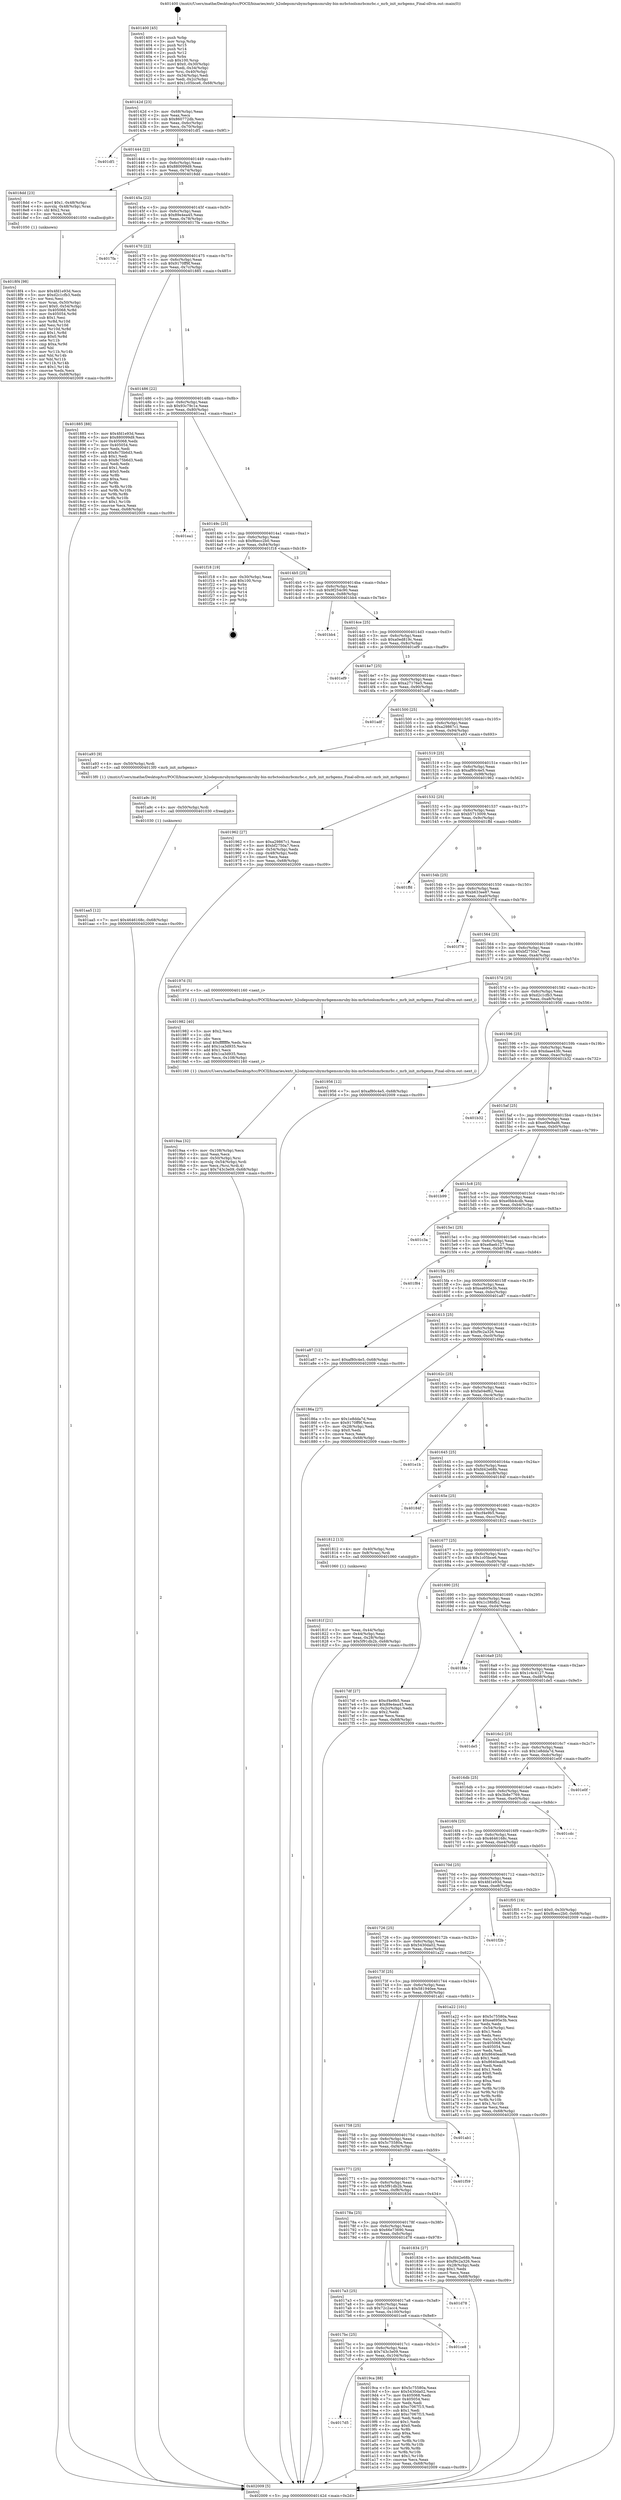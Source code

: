 digraph "0x401400" {
  label = "0x401400 (/mnt/c/Users/mathe/Desktop/tcc/POCII/binaries/extr_h2odepsmrubymrbgemsmruby-bin-mrbctoolsmrbcmrbc.c_mrb_init_mrbgems_Final-ollvm.out::main(0))"
  labelloc = "t"
  node[shape=record]

  Entry [label="",width=0.3,height=0.3,shape=circle,fillcolor=black,style=filled]
  "0x40142d" [label="{
     0x40142d [23]\l
     | [instrs]\l
     &nbsp;&nbsp;0x40142d \<+3\>: mov -0x68(%rbp),%eax\l
     &nbsp;&nbsp;0x401430 \<+2\>: mov %eax,%ecx\l
     &nbsp;&nbsp;0x401432 \<+6\>: sub $0x860772db,%ecx\l
     &nbsp;&nbsp;0x401438 \<+3\>: mov %eax,-0x6c(%rbp)\l
     &nbsp;&nbsp;0x40143b \<+3\>: mov %ecx,-0x70(%rbp)\l
     &nbsp;&nbsp;0x40143e \<+6\>: je 0000000000401df1 \<main+0x9f1\>\l
  }"]
  "0x401df1" [label="{
     0x401df1\l
  }", style=dashed]
  "0x401444" [label="{
     0x401444 [22]\l
     | [instrs]\l
     &nbsp;&nbsp;0x401444 \<+5\>: jmp 0000000000401449 \<main+0x49\>\l
     &nbsp;&nbsp;0x401449 \<+3\>: mov -0x6c(%rbp),%eax\l
     &nbsp;&nbsp;0x40144c \<+5\>: sub $0x880099d9,%eax\l
     &nbsp;&nbsp;0x401451 \<+3\>: mov %eax,-0x74(%rbp)\l
     &nbsp;&nbsp;0x401454 \<+6\>: je 00000000004018dd \<main+0x4dd\>\l
  }"]
  Exit [label="",width=0.3,height=0.3,shape=circle,fillcolor=black,style=filled,peripheries=2]
  "0x4018dd" [label="{
     0x4018dd [23]\l
     | [instrs]\l
     &nbsp;&nbsp;0x4018dd \<+7\>: movl $0x1,-0x48(%rbp)\l
     &nbsp;&nbsp;0x4018e4 \<+4\>: movslq -0x48(%rbp),%rax\l
     &nbsp;&nbsp;0x4018e8 \<+4\>: shl $0x2,%rax\l
     &nbsp;&nbsp;0x4018ec \<+3\>: mov %rax,%rdi\l
     &nbsp;&nbsp;0x4018ef \<+5\>: call 0000000000401050 \<malloc@plt\>\l
     | [calls]\l
     &nbsp;&nbsp;0x401050 \{1\} (unknown)\l
  }"]
  "0x40145a" [label="{
     0x40145a [22]\l
     | [instrs]\l
     &nbsp;&nbsp;0x40145a \<+5\>: jmp 000000000040145f \<main+0x5f\>\l
     &nbsp;&nbsp;0x40145f \<+3\>: mov -0x6c(%rbp),%eax\l
     &nbsp;&nbsp;0x401462 \<+5\>: sub $0x89e4ea45,%eax\l
     &nbsp;&nbsp;0x401467 \<+3\>: mov %eax,-0x78(%rbp)\l
     &nbsp;&nbsp;0x40146a \<+6\>: je 00000000004017fa \<main+0x3fa\>\l
  }"]
  "0x401aa5" [label="{
     0x401aa5 [12]\l
     | [instrs]\l
     &nbsp;&nbsp;0x401aa5 \<+7\>: movl $0x4646168c,-0x68(%rbp)\l
     &nbsp;&nbsp;0x401aac \<+5\>: jmp 0000000000402009 \<main+0xc09\>\l
  }"]
  "0x4017fa" [label="{
     0x4017fa\l
  }", style=dashed]
  "0x401470" [label="{
     0x401470 [22]\l
     | [instrs]\l
     &nbsp;&nbsp;0x401470 \<+5\>: jmp 0000000000401475 \<main+0x75\>\l
     &nbsp;&nbsp;0x401475 \<+3\>: mov -0x6c(%rbp),%eax\l
     &nbsp;&nbsp;0x401478 \<+5\>: sub $0x9170ff9f,%eax\l
     &nbsp;&nbsp;0x40147d \<+3\>: mov %eax,-0x7c(%rbp)\l
     &nbsp;&nbsp;0x401480 \<+6\>: je 0000000000401885 \<main+0x485\>\l
  }"]
  "0x401a9c" [label="{
     0x401a9c [9]\l
     | [instrs]\l
     &nbsp;&nbsp;0x401a9c \<+4\>: mov -0x50(%rbp),%rdi\l
     &nbsp;&nbsp;0x401aa0 \<+5\>: call 0000000000401030 \<free@plt\>\l
     | [calls]\l
     &nbsp;&nbsp;0x401030 \{1\} (unknown)\l
  }"]
  "0x401885" [label="{
     0x401885 [88]\l
     | [instrs]\l
     &nbsp;&nbsp;0x401885 \<+5\>: mov $0x4fd1e93d,%eax\l
     &nbsp;&nbsp;0x40188a \<+5\>: mov $0x880099d9,%ecx\l
     &nbsp;&nbsp;0x40188f \<+7\>: mov 0x405068,%edx\l
     &nbsp;&nbsp;0x401896 \<+7\>: mov 0x405054,%esi\l
     &nbsp;&nbsp;0x40189d \<+2\>: mov %edx,%edi\l
     &nbsp;&nbsp;0x40189f \<+6\>: add $0x8c75b6d3,%edi\l
     &nbsp;&nbsp;0x4018a5 \<+3\>: sub $0x1,%edi\l
     &nbsp;&nbsp;0x4018a8 \<+6\>: sub $0x8c75b6d3,%edi\l
     &nbsp;&nbsp;0x4018ae \<+3\>: imul %edi,%edx\l
     &nbsp;&nbsp;0x4018b1 \<+3\>: and $0x1,%edx\l
     &nbsp;&nbsp;0x4018b4 \<+3\>: cmp $0x0,%edx\l
     &nbsp;&nbsp;0x4018b7 \<+4\>: sete %r8b\l
     &nbsp;&nbsp;0x4018bb \<+3\>: cmp $0xa,%esi\l
     &nbsp;&nbsp;0x4018be \<+4\>: setl %r9b\l
     &nbsp;&nbsp;0x4018c2 \<+3\>: mov %r8b,%r10b\l
     &nbsp;&nbsp;0x4018c5 \<+3\>: and %r9b,%r10b\l
     &nbsp;&nbsp;0x4018c8 \<+3\>: xor %r9b,%r8b\l
     &nbsp;&nbsp;0x4018cb \<+3\>: or %r8b,%r10b\l
     &nbsp;&nbsp;0x4018ce \<+4\>: test $0x1,%r10b\l
     &nbsp;&nbsp;0x4018d2 \<+3\>: cmovne %ecx,%eax\l
     &nbsp;&nbsp;0x4018d5 \<+3\>: mov %eax,-0x68(%rbp)\l
     &nbsp;&nbsp;0x4018d8 \<+5\>: jmp 0000000000402009 \<main+0xc09\>\l
  }"]
  "0x401486" [label="{
     0x401486 [22]\l
     | [instrs]\l
     &nbsp;&nbsp;0x401486 \<+5\>: jmp 000000000040148b \<main+0x8b\>\l
     &nbsp;&nbsp;0x40148b \<+3\>: mov -0x6c(%rbp),%eax\l
     &nbsp;&nbsp;0x40148e \<+5\>: sub $0x93c79c1e,%eax\l
     &nbsp;&nbsp;0x401493 \<+3\>: mov %eax,-0x80(%rbp)\l
     &nbsp;&nbsp;0x401496 \<+6\>: je 0000000000401ea1 \<main+0xaa1\>\l
  }"]
  "0x4017d5" [label="{
     0x4017d5\l
  }", style=dashed]
  "0x401ea1" [label="{
     0x401ea1\l
  }", style=dashed]
  "0x40149c" [label="{
     0x40149c [25]\l
     | [instrs]\l
     &nbsp;&nbsp;0x40149c \<+5\>: jmp 00000000004014a1 \<main+0xa1\>\l
     &nbsp;&nbsp;0x4014a1 \<+3\>: mov -0x6c(%rbp),%eax\l
     &nbsp;&nbsp;0x4014a4 \<+5\>: sub $0x9becc2b0,%eax\l
     &nbsp;&nbsp;0x4014a9 \<+6\>: mov %eax,-0x84(%rbp)\l
     &nbsp;&nbsp;0x4014af \<+6\>: je 0000000000401f18 \<main+0xb18\>\l
  }"]
  "0x4019ca" [label="{
     0x4019ca [88]\l
     | [instrs]\l
     &nbsp;&nbsp;0x4019ca \<+5\>: mov $0x5c75580a,%eax\l
     &nbsp;&nbsp;0x4019cf \<+5\>: mov $0x5430da02,%ecx\l
     &nbsp;&nbsp;0x4019d4 \<+7\>: mov 0x405068,%edx\l
     &nbsp;&nbsp;0x4019db \<+7\>: mov 0x405054,%esi\l
     &nbsp;&nbsp;0x4019e2 \<+2\>: mov %edx,%edi\l
     &nbsp;&nbsp;0x4019e4 \<+6\>: sub $0xc7067f15,%edi\l
     &nbsp;&nbsp;0x4019ea \<+3\>: sub $0x1,%edi\l
     &nbsp;&nbsp;0x4019ed \<+6\>: add $0xc7067f15,%edi\l
     &nbsp;&nbsp;0x4019f3 \<+3\>: imul %edi,%edx\l
     &nbsp;&nbsp;0x4019f6 \<+3\>: and $0x1,%edx\l
     &nbsp;&nbsp;0x4019f9 \<+3\>: cmp $0x0,%edx\l
     &nbsp;&nbsp;0x4019fc \<+4\>: sete %r8b\l
     &nbsp;&nbsp;0x401a00 \<+3\>: cmp $0xa,%esi\l
     &nbsp;&nbsp;0x401a03 \<+4\>: setl %r9b\l
     &nbsp;&nbsp;0x401a07 \<+3\>: mov %r8b,%r10b\l
     &nbsp;&nbsp;0x401a0a \<+3\>: and %r9b,%r10b\l
     &nbsp;&nbsp;0x401a0d \<+3\>: xor %r9b,%r8b\l
     &nbsp;&nbsp;0x401a10 \<+3\>: or %r8b,%r10b\l
     &nbsp;&nbsp;0x401a13 \<+4\>: test $0x1,%r10b\l
     &nbsp;&nbsp;0x401a17 \<+3\>: cmovne %ecx,%eax\l
     &nbsp;&nbsp;0x401a1a \<+3\>: mov %eax,-0x68(%rbp)\l
     &nbsp;&nbsp;0x401a1d \<+5\>: jmp 0000000000402009 \<main+0xc09\>\l
  }"]
  "0x401f18" [label="{
     0x401f18 [19]\l
     | [instrs]\l
     &nbsp;&nbsp;0x401f18 \<+3\>: mov -0x30(%rbp),%eax\l
     &nbsp;&nbsp;0x401f1b \<+7\>: add $0x100,%rsp\l
     &nbsp;&nbsp;0x401f22 \<+1\>: pop %rbx\l
     &nbsp;&nbsp;0x401f23 \<+2\>: pop %r12\l
     &nbsp;&nbsp;0x401f25 \<+2\>: pop %r14\l
     &nbsp;&nbsp;0x401f27 \<+2\>: pop %r15\l
     &nbsp;&nbsp;0x401f29 \<+1\>: pop %rbp\l
     &nbsp;&nbsp;0x401f2a \<+1\>: ret\l
  }"]
  "0x4014b5" [label="{
     0x4014b5 [25]\l
     | [instrs]\l
     &nbsp;&nbsp;0x4014b5 \<+5\>: jmp 00000000004014ba \<main+0xba\>\l
     &nbsp;&nbsp;0x4014ba \<+3\>: mov -0x6c(%rbp),%eax\l
     &nbsp;&nbsp;0x4014bd \<+5\>: sub $0x9f254c90,%eax\l
     &nbsp;&nbsp;0x4014c2 \<+6\>: mov %eax,-0x88(%rbp)\l
     &nbsp;&nbsp;0x4014c8 \<+6\>: je 0000000000401bb4 \<main+0x7b4\>\l
  }"]
  "0x4017bc" [label="{
     0x4017bc [25]\l
     | [instrs]\l
     &nbsp;&nbsp;0x4017bc \<+5\>: jmp 00000000004017c1 \<main+0x3c1\>\l
     &nbsp;&nbsp;0x4017c1 \<+3\>: mov -0x6c(%rbp),%eax\l
     &nbsp;&nbsp;0x4017c4 \<+5\>: sub $0x743c3e09,%eax\l
     &nbsp;&nbsp;0x4017c9 \<+6\>: mov %eax,-0x104(%rbp)\l
     &nbsp;&nbsp;0x4017cf \<+6\>: je 00000000004019ca \<main+0x5ca\>\l
  }"]
  "0x401bb4" [label="{
     0x401bb4\l
  }", style=dashed]
  "0x4014ce" [label="{
     0x4014ce [25]\l
     | [instrs]\l
     &nbsp;&nbsp;0x4014ce \<+5\>: jmp 00000000004014d3 \<main+0xd3\>\l
     &nbsp;&nbsp;0x4014d3 \<+3\>: mov -0x6c(%rbp),%eax\l
     &nbsp;&nbsp;0x4014d6 \<+5\>: sub $0xa0ed819c,%eax\l
     &nbsp;&nbsp;0x4014db \<+6\>: mov %eax,-0x8c(%rbp)\l
     &nbsp;&nbsp;0x4014e1 \<+6\>: je 0000000000401ef9 \<main+0xaf9\>\l
  }"]
  "0x401ce8" [label="{
     0x401ce8\l
  }", style=dashed]
  "0x401ef9" [label="{
     0x401ef9\l
  }", style=dashed]
  "0x4014e7" [label="{
     0x4014e7 [25]\l
     | [instrs]\l
     &nbsp;&nbsp;0x4014e7 \<+5\>: jmp 00000000004014ec \<main+0xec\>\l
     &nbsp;&nbsp;0x4014ec \<+3\>: mov -0x6c(%rbp),%eax\l
     &nbsp;&nbsp;0x4014ef \<+5\>: sub $0xa27176e5,%eax\l
     &nbsp;&nbsp;0x4014f4 \<+6\>: mov %eax,-0x90(%rbp)\l
     &nbsp;&nbsp;0x4014fa \<+6\>: je 0000000000401adf \<main+0x6df\>\l
  }"]
  "0x4017a3" [label="{
     0x4017a3 [25]\l
     | [instrs]\l
     &nbsp;&nbsp;0x4017a3 \<+5\>: jmp 00000000004017a8 \<main+0x3a8\>\l
     &nbsp;&nbsp;0x4017a8 \<+3\>: mov -0x6c(%rbp),%eax\l
     &nbsp;&nbsp;0x4017ab \<+5\>: sub $0x72c2acc4,%eax\l
     &nbsp;&nbsp;0x4017b0 \<+6\>: mov %eax,-0x100(%rbp)\l
     &nbsp;&nbsp;0x4017b6 \<+6\>: je 0000000000401ce8 \<main+0x8e8\>\l
  }"]
  "0x401adf" [label="{
     0x401adf\l
  }", style=dashed]
  "0x401500" [label="{
     0x401500 [25]\l
     | [instrs]\l
     &nbsp;&nbsp;0x401500 \<+5\>: jmp 0000000000401505 \<main+0x105\>\l
     &nbsp;&nbsp;0x401505 \<+3\>: mov -0x6c(%rbp),%eax\l
     &nbsp;&nbsp;0x401508 \<+5\>: sub $0xa29867c1,%eax\l
     &nbsp;&nbsp;0x40150d \<+6\>: mov %eax,-0x94(%rbp)\l
     &nbsp;&nbsp;0x401513 \<+6\>: je 0000000000401a93 \<main+0x693\>\l
  }"]
  "0x401d78" [label="{
     0x401d78\l
  }", style=dashed]
  "0x401a93" [label="{
     0x401a93 [9]\l
     | [instrs]\l
     &nbsp;&nbsp;0x401a93 \<+4\>: mov -0x50(%rbp),%rdi\l
     &nbsp;&nbsp;0x401a97 \<+5\>: call 00000000004013f0 \<mrb_init_mrbgems\>\l
     | [calls]\l
     &nbsp;&nbsp;0x4013f0 \{1\} (/mnt/c/Users/mathe/Desktop/tcc/POCII/binaries/extr_h2odepsmrubymrbgemsmruby-bin-mrbctoolsmrbcmrbc.c_mrb_init_mrbgems_Final-ollvm.out::mrb_init_mrbgems)\l
  }"]
  "0x401519" [label="{
     0x401519 [25]\l
     | [instrs]\l
     &nbsp;&nbsp;0x401519 \<+5\>: jmp 000000000040151e \<main+0x11e\>\l
     &nbsp;&nbsp;0x40151e \<+3\>: mov -0x6c(%rbp),%eax\l
     &nbsp;&nbsp;0x401521 \<+5\>: sub $0xaf80c4e5,%eax\l
     &nbsp;&nbsp;0x401526 \<+6\>: mov %eax,-0x98(%rbp)\l
     &nbsp;&nbsp;0x40152c \<+6\>: je 0000000000401962 \<main+0x562\>\l
  }"]
  "0x4019aa" [label="{
     0x4019aa [32]\l
     | [instrs]\l
     &nbsp;&nbsp;0x4019aa \<+6\>: mov -0x108(%rbp),%ecx\l
     &nbsp;&nbsp;0x4019b0 \<+3\>: imul %eax,%ecx\l
     &nbsp;&nbsp;0x4019b3 \<+4\>: mov -0x50(%rbp),%rsi\l
     &nbsp;&nbsp;0x4019b7 \<+4\>: movslq -0x54(%rbp),%rdi\l
     &nbsp;&nbsp;0x4019bb \<+3\>: mov %ecx,(%rsi,%rdi,4)\l
     &nbsp;&nbsp;0x4019be \<+7\>: movl $0x743c3e09,-0x68(%rbp)\l
     &nbsp;&nbsp;0x4019c5 \<+5\>: jmp 0000000000402009 \<main+0xc09\>\l
  }"]
  "0x401962" [label="{
     0x401962 [27]\l
     | [instrs]\l
     &nbsp;&nbsp;0x401962 \<+5\>: mov $0xa29867c1,%eax\l
     &nbsp;&nbsp;0x401967 \<+5\>: mov $0xbf2750a7,%ecx\l
     &nbsp;&nbsp;0x40196c \<+3\>: mov -0x54(%rbp),%edx\l
     &nbsp;&nbsp;0x40196f \<+3\>: cmp -0x48(%rbp),%edx\l
     &nbsp;&nbsp;0x401972 \<+3\>: cmovl %ecx,%eax\l
     &nbsp;&nbsp;0x401975 \<+3\>: mov %eax,-0x68(%rbp)\l
     &nbsp;&nbsp;0x401978 \<+5\>: jmp 0000000000402009 \<main+0xc09\>\l
  }"]
  "0x401532" [label="{
     0x401532 [25]\l
     | [instrs]\l
     &nbsp;&nbsp;0x401532 \<+5\>: jmp 0000000000401537 \<main+0x137\>\l
     &nbsp;&nbsp;0x401537 \<+3\>: mov -0x6c(%rbp),%eax\l
     &nbsp;&nbsp;0x40153a \<+5\>: sub $0xb5713009,%eax\l
     &nbsp;&nbsp;0x40153f \<+6\>: mov %eax,-0x9c(%rbp)\l
     &nbsp;&nbsp;0x401545 \<+6\>: je 0000000000401ffd \<main+0xbfd\>\l
  }"]
  "0x401982" [label="{
     0x401982 [40]\l
     | [instrs]\l
     &nbsp;&nbsp;0x401982 \<+5\>: mov $0x2,%ecx\l
     &nbsp;&nbsp;0x401987 \<+1\>: cltd\l
     &nbsp;&nbsp;0x401988 \<+2\>: idiv %ecx\l
     &nbsp;&nbsp;0x40198a \<+6\>: imul $0xfffffffe,%edx,%ecx\l
     &nbsp;&nbsp;0x401990 \<+6\>: add $0x1ca3d935,%ecx\l
     &nbsp;&nbsp;0x401996 \<+3\>: add $0x1,%ecx\l
     &nbsp;&nbsp;0x401999 \<+6\>: sub $0x1ca3d935,%ecx\l
     &nbsp;&nbsp;0x40199f \<+6\>: mov %ecx,-0x108(%rbp)\l
     &nbsp;&nbsp;0x4019a5 \<+5\>: call 0000000000401160 \<next_i\>\l
     | [calls]\l
     &nbsp;&nbsp;0x401160 \{1\} (/mnt/c/Users/mathe/Desktop/tcc/POCII/binaries/extr_h2odepsmrubymrbgemsmruby-bin-mrbctoolsmrbcmrbc.c_mrb_init_mrbgems_Final-ollvm.out::next_i)\l
  }"]
  "0x401ffd" [label="{
     0x401ffd\l
  }", style=dashed]
  "0x40154b" [label="{
     0x40154b [25]\l
     | [instrs]\l
     &nbsp;&nbsp;0x40154b \<+5\>: jmp 0000000000401550 \<main+0x150\>\l
     &nbsp;&nbsp;0x401550 \<+3\>: mov -0x6c(%rbp),%eax\l
     &nbsp;&nbsp;0x401553 \<+5\>: sub $0xb633ee87,%eax\l
     &nbsp;&nbsp;0x401558 \<+6\>: mov %eax,-0xa0(%rbp)\l
     &nbsp;&nbsp;0x40155e \<+6\>: je 0000000000401f78 \<main+0xb78\>\l
  }"]
  "0x4018f4" [label="{
     0x4018f4 [98]\l
     | [instrs]\l
     &nbsp;&nbsp;0x4018f4 \<+5\>: mov $0x4fd1e93d,%ecx\l
     &nbsp;&nbsp;0x4018f9 \<+5\>: mov $0xd2c1cfb3,%edx\l
     &nbsp;&nbsp;0x4018fe \<+2\>: xor %esi,%esi\l
     &nbsp;&nbsp;0x401900 \<+4\>: mov %rax,-0x50(%rbp)\l
     &nbsp;&nbsp;0x401904 \<+7\>: movl $0x0,-0x54(%rbp)\l
     &nbsp;&nbsp;0x40190b \<+8\>: mov 0x405068,%r8d\l
     &nbsp;&nbsp;0x401913 \<+8\>: mov 0x405054,%r9d\l
     &nbsp;&nbsp;0x40191b \<+3\>: sub $0x1,%esi\l
     &nbsp;&nbsp;0x40191e \<+3\>: mov %r8d,%r10d\l
     &nbsp;&nbsp;0x401921 \<+3\>: add %esi,%r10d\l
     &nbsp;&nbsp;0x401924 \<+4\>: imul %r10d,%r8d\l
     &nbsp;&nbsp;0x401928 \<+4\>: and $0x1,%r8d\l
     &nbsp;&nbsp;0x40192c \<+4\>: cmp $0x0,%r8d\l
     &nbsp;&nbsp;0x401930 \<+4\>: sete %r11b\l
     &nbsp;&nbsp;0x401934 \<+4\>: cmp $0xa,%r9d\l
     &nbsp;&nbsp;0x401938 \<+3\>: setl %bl\l
     &nbsp;&nbsp;0x40193b \<+3\>: mov %r11b,%r14b\l
     &nbsp;&nbsp;0x40193e \<+3\>: and %bl,%r14b\l
     &nbsp;&nbsp;0x401941 \<+3\>: xor %bl,%r11b\l
     &nbsp;&nbsp;0x401944 \<+3\>: or %r11b,%r14b\l
     &nbsp;&nbsp;0x401947 \<+4\>: test $0x1,%r14b\l
     &nbsp;&nbsp;0x40194b \<+3\>: cmovne %edx,%ecx\l
     &nbsp;&nbsp;0x40194e \<+3\>: mov %ecx,-0x68(%rbp)\l
     &nbsp;&nbsp;0x401951 \<+5\>: jmp 0000000000402009 \<main+0xc09\>\l
  }"]
  "0x401f78" [label="{
     0x401f78\l
  }", style=dashed]
  "0x401564" [label="{
     0x401564 [25]\l
     | [instrs]\l
     &nbsp;&nbsp;0x401564 \<+5\>: jmp 0000000000401569 \<main+0x169\>\l
     &nbsp;&nbsp;0x401569 \<+3\>: mov -0x6c(%rbp),%eax\l
     &nbsp;&nbsp;0x40156c \<+5\>: sub $0xbf2750a7,%eax\l
     &nbsp;&nbsp;0x401571 \<+6\>: mov %eax,-0xa4(%rbp)\l
     &nbsp;&nbsp;0x401577 \<+6\>: je 000000000040197d \<main+0x57d\>\l
  }"]
  "0x40178a" [label="{
     0x40178a [25]\l
     | [instrs]\l
     &nbsp;&nbsp;0x40178a \<+5\>: jmp 000000000040178f \<main+0x38f\>\l
     &nbsp;&nbsp;0x40178f \<+3\>: mov -0x6c(%rbp),%eax\l
     &nbsp;&nbsp;0x401792 \<+5\>: sub $0x66e73690,%eax\l
     &nbsp;&nbsp;0x401797 \<+6\>: mov %eax,-0xfc(%rbp)\l
     &nbsp;&nbsp;0x40179d \<+6\>: je 0000000000401d78 \<main+0x978\>\l
  }"]
  "0x40197d" [label="{
     0x40197d [5]\l
     | [instrs]\l
     &nbsp;&nbsp;0x40197d \<+5\>: call 0000000000401160 \<next_i\>\l
     | [calls]\l
     &nbsp;&nbsp;0x401160 \{1\} (/mnt/c/Users/mathe/Desktop/tcc/POCII/binaries/extr_h2odepsmrubymrbgemsmruby-bin-mrbctoolsmrbcmrbc.c_mrb_init_mrbgems_Final-ollvm.out::next_i)\l
  }"]
  "0x40157d" [label="{
     0x40157d [25]\l
     | [instrs]\l
     &nbsp;&nbsp;0x40157d \<+5\>: jmp 0000000000401582 \<main+0x182\>\l
     &nbsp;&nbsp;0x401582 \<+3\>: mov -0x6c(%rbp),%eax\l
     &nbsp;&nbsp;0x401585 \<+5\>: sub $0xd2c1cfb3,%eax\l
     &nbsp;&nbsp;0x40158a \<+6\>: mov %eax,-0xa8(%rbp)\l
     &nbsp;&nbsp;0x401590 \<+6\>: je 0000000000401956 \<main+0x556\>\l
  }"]
  "0x401834" [label="{
     0x401834 [27]\l
     | [instrs]\l
     &nbsp;&nbsp;0x401834 \<+5\>: mov $0xfd42e68b,%eax\l
     &nbsp;&nbsp;0x401839 \<+5\>: mov $0xf9c2a326,%ecx\l
     &nbsp;&nbsp;0x40183e \<+3\>: mov -0x28(%rbp),%edx\l
     &nbsp;&nbsp;0x401841 \<+3\>: cmp $0x1,%edx\l
     &nbsp;&nbsp;0x401844 \<+3\>: cmovl %ecx,%eax\l
     &nbsp;&nbsp;0x401847 \<+3\>: mov %eax,-0x68(%rbp)\l
     &nbsp;&nbsp;0x40184a \<+5\>: jmp 0000000000402009 \<main+0xc09\>\l
  }"]
  "0x401956" [label="{
     0x401956 [12]\l
     | [instrs]\l
     &nbsp;&nbsp;0x401956 \<+7\>: movl $0xaf80c4e5,-0x68(%rbp)\l
     &nbsp;&nbsp;0x40195d \<+5\>: jmp 0000000000402009 \<main+0xc09\>\l
  }"]
  "0x401596" [label="{
     0x401596 [25]\l
     | [instrs]\l
     &nbsp;&nbsp;0x401596 \<+5\>: jmp 000000000040159b \<main+0x19b\>\l
     &nbsp;&nbsp;0x40159b \<+3\>: mov -0x6c(%rbp),%eax\l
     &nbsp;&nbsp;0x40159e \<+5\>: sub $0xdaae43fc,%eax\l
     &nbsp;&nbsp;0x4015a3 \<+6\>: mov %eax,-0xac(%rbp)\l
     &nbsp;&nbsp;0x4015a9 \<+6\>: je 0000000000401b32 \<main+0x732\>\l
  }"]
  "0x401771" [label="{
     0x401771 [25]\l
     | [instrs]\l
     &nbsp;&nbsp;0x401771 \<+5\>: jmp 0000000000401776 \<main+0x376\>\l
     &nbsp;&nbsp;0x401776 \<+3\>: mov -0x6c(%rbp),%eax\l
     &nbsp;&nbsp;0x401779 \<+5\>: sub $0x5f91db2b,%eax\l
     &nbsp;&nbsp;0x40177e \<+6\>: mov %eax,-0xf8(%rbp)\l
     &nbsp;&nbsp;0x401784 \<+6\>: je 0000000000401834 \<main+0x434\>\l
  }"]
  "0x401b32" [label="{
     0x401b32\l
  }", style=dashed]
  "0x4015af" [label="{
     0x4015af [25]\l
     | [instrs]\l
     &nbsp;&nbsp;0x4015af \<+5\>: jmp 00000000004015b4 \<main+0x1b4\>\l
     &nbsp;&nbsp;0x4015b4 \<+3\>: mov -0x6c(%rbp),%eax\l
     &nbsp;&nbsp;0x4015b7 \<+5\>: sub $0xe09e9ad6,%eax\l
     &nbsp;&nbsp;0x4015bc \<+6\>: mov %eax,-0xb0(%rbp)\l
     &nbsp;&nbsp;0x4015c2 \<+6\>: je 0000000000401b99 \<main+0x799\>\l
  }"]
  "0x401f59" [label="{
     0x401f59\l
  }", style=dashed]
  "0x401b99" [label="{
     0x401b99\l
  }", style=dashed]
  "0x4015c8" [label="{
     0x4015c8 [25]\l
     | [instrs]\l
     &nbsp;&nbsp;0x4015c8 \<+5\>: jmp 00000000004015cd \<main+0x1cd\>\l
     &nbsp;&nbsp;0x4015cd \<+3\>: mov -0x6c(%rbp),%eax\l
     &nbsp;&nbsp;0x4015d0 \<+5\>: sub $0xe0bb4cdb,%eax\l
     &nbsp;&nbsp;0x4015d5 \<+6\>: mov %eax,-0xb4(%rbp)\l
     &nbsp;&nbsp;0x4015db \<+6\>: je 0000000000401c3a \<main+0x83a\>\l
  }"]
  "0x401758" [label="{
     0x401758 [25]\l
     | [instrs]\l
     &nbsp;&nbsp;0x401758 \<+5\>: jmp 000000000040175d \<main+0x35d\>\l
     &nbsp;&nbsp;0x40175d \<+3\>: mov -0x6c(%rbp),%eax\l
     &nbsp;&nbsp;0x401760 \<+5\>: sub $0x5c75580a,%eax\l
     &nbsp;&nbsp;0x401765 \<+6\>: mov %eax,-0xf4(%rbp)\l
     &nbsp;&nbsp;0x40176b \<+6\>: je 0000000000401f59 \<main+0xb59\>\l
  }"]
  "0x401c3a" [label="{
     0x401c3a\l
  }", style=dashed]
  "0x4015e1" [label="{
     0x4015e1 [25]\l
     | [instrs]\l
     &nbsp;&nbsp;0x4015e1 \<+5\>: jmp 00000000004015e6 \<main+0x1e6\>\l
     &nbsp;&nbsp;0x4015e6 \<+3\>: mov -0x6c(%rbp),%eax\l
     &nbsp;&nbsp;0x4015e9 \<+5\>: sub $0xe8aeb127,%eax\l
     &nbsp;&nbsp;0x4015ee \<+6\>: mov %eax,-0xb8(%rbp)\l
     &nbsp;&nbsp;0x4015f4 \<+6\>: je 0000000000401f84 \<main+0xb84\>\l
  }"]
  "0x401ab1" [label="{
     0x401ab1\l
  }", style=dashed]
  "0x401f84" [label="{
     0x401f84\l
  }", style=dashed]
  "0x4015fa" [label="{
     0x4015fa [25]\l
     | [instrs]\l
     &nbsp;&nbsp;0x4015fa \<+5\>: jmp 00000000004015ff \<main+0x1ff\>\l
     &nbsp;&nbsp;0x4015ff \<+3\>: mov -0x6c(%rbp),%eax\l
     &nbsp;&nbsp;0x401602 \<+5\>: sub $0xea695e3b,%eax\l
     &nbsp;&nbsp;0x401607 \<+6\>: mov %eax,-0xbc(%rbp)\l
     &nbsp;&nbsp;0x40160d \<+6\>: je 0000000000401a87 \<main+0x687\>\l
  }"]
  "0x40173f" [label="{
     0x40173f [25]\l
     | [instrs]\l
     &nbsp;&nbsp;0x40173f \<+5\>: jmp 0000000000401744 \<main+0x344\>\l
     &nbsp;&nbsp;0x401744 \<+3\>: mov -0x6c(%rbp),%eax\l
     &nbsp;&nbsp;0x401747 \<+5\>: sub $0x581940ee,%eax\l
     &nbsp;&nbsp;0x40174c \<+6\>: mov %eax,-0xf0(%rbp)\l
     &nbsp;&nbsp;0x401752 \<+6\>: je 0000000000401ab1 \<main+0x6b1\>\l
  }"]
  "0x401a87" [label="{
     0x401a87 [12]\l
     | [instrs]\l
     &nbsp;&nbsp;0x401a87 \<+7\>: movl $0xaf80c4e5,-0x68(%rbp)\l
     &nbsp;&nbsp;0x401a8e \<+5\>: jmp 0000000000402009 \<main+0xc09\>\l
  }"]
  "0x401613" [label="{
     0x401613 [25]\l
     | [instrs]\l
     &nbsp;&nbsp;0x401613 \<+5\>: jmp 0000000000401618 \<main+0x218\>\l
     &nbsp;&nbsp;0x401618 \<+3\>: mov -0x6c(%rbp),%eax\l
     &nbsp;&nbsp;0x40161b \<+5\>: sub $0xf9c2a326,%eax\l
     &nbsp;&nbsp;0x401620 \<+6\>: mov %eax,-0xc0(%rbp)\l
     &nbsp;&nbsp;0x401626 \<+6\>: je 000000000040186a \<main+0x46a\>\l
  }"]
  "0x401a22" [label="{
     0x401a22 [101]\l
     | [instrs]\l
     &nbsp;&nbsp;0x401a22 \<+5\>: mov $0x5c75580a,%eax\l
     &nbsp;&nbsp;0x401a27 \<+5\>: mov $0xea695e3b,%ecx\l
     &nbsp;&nbsp;0x401a2c \<+2\>: xor %edx,%edx\l
     &nbsp;&nbsp;0x401a2e \<+3\>: mov -0x54(%rbp),%esi\l
     &nbsp;&nbsp;0x401a31 \<+3\>: sub $0x1,%edx\l
     &nbsp;&nbsp;0x401a34 \<+2\>: sub %edx,%esi\l
     &nbsp;&nbsp;0x401a36 \<+3\>: mov %esi,-0x54(%rbp)\l
     &nbsp;&nbsp;0x401a39 \<+7\>: mov 0x405068,%edx\l
     &nbsp;&nbsp;0x401a40 \<+7\>: mov 0x405054,%esi\l
     &nbsp;&nbsp;0x401a47 \<+2\>: mov %edx,%edi\l
     &nbsp;&nbsp;0x401a49 \<+6\>: add $0x8640ead8,%edi\l
     &nbsp;&nbsp;0x401a4f \<+3\>: sub $0x1,%edi\l
     &nbsp;&nbsp;0x401a52 \<+6\>: sub $0x8640ead8,%edi\l
     &nbsp;&nbsp;0x401a58 \<+3\>: imul %edi,%edx\l
     &nbsp;&nbsp;0x401a5b \<+3\>: and $0x1,%edx\l
     &nbsp;&nbsp;0x401a5e \<+3\>: cmp $0x0,%edx\l
     &nbsp;&nbsp;0x401a61 \<+4\>: sete %r8b\l
     &nbsp;&nbsp;0x401a65 \<+3\>: cmp $0xa,%esi\l
     &nbsp;&nbsp;0x401a68 \<+4\>: setl %r9b\l
     &nbsp;&nbsp;0x401a6c \<+3\>: mov %r8b,%r10b\l
     &nbsp;&nbsp;0x401a6f \<+3\>: and %r9b,%r10b\l
     &nbsp;&nbsp;0x401a72 \<+3\>: xor %r9b,%r8b\l
     &nbsp;&nbsp;0x401a75 \<+3\>: or %r8b,%r10b\l
     &nbsp;&nbsp;0x401a78 \<+4\>: test $0x1,%r10b\l
     &nbsp;&nbsp;0x401a7c \<+3\>: cmovne %ecx,%eax\l
     &nbsp;&nbsp;0x401a7f \<+3\>: mov %eax,-0x68(%rbp)\l
     &nbsp;&nbsp;0x401a82 \<+5\>: jmp 0000000000402009 \<main+0xc09\>\l
  }"]
  "0x40186a" [label="{
     0x40186a [27]\l
     | [instrs]\l
     &nbsp;&nbsp;0x40186a \<+5\>: mov $0x1e8dda7d,%eax\l
     &nbsp;&nbsp;0x40186f \<+5\>: mov $0x9170ff9f,%ecx\l
     &nbsp;&nbsp;0x401874 \<+3\>: mov -0x28(%rbp),%edx\l
     &nbsp;&nbsp;0x401877 \<+3\>: cmp $0x0,%edx\l
     &nbsp;&nbsp;0x40187a \<+3\>: cmove %ecx,%eax\l
     &nbsp;&nbsp;0x40187d \<+3\>: mov %eax,-0x68(%rbp)\l
     &nbsp;&nbsp;0x401880 \<+5\>: jmp 0000000000402009 \<main+0xc09\>\l
  }"]
  "0x40162c" [label="{
     0x40162c [25]\l
     | [instrs]\l
     &nbsp;&nbsp;0x40162c \<+5\>: jmp 0000000000401631 \<main+0x231\>\l
     &nbsp;&nbsp;0x401631 \<+3\>: mov -0x6c(%rbp),%eax\l
     &nbsp;&nbsp;0x401634 \<+5\>: sub $0xfa04ef62,%eax\l
     &nbsp;&nbsp;0x401639 \<+6\>: mov %eax,-0xc4(%rbp)\l
     &nbsp;&nbsp;0x40163f \<+6\>: je 0000000000401e1b \<main+0xa1b\>\l
  }"]
  "0x401726" [label="{
     0x401726 [25]\l
     | [instrs]\l
     &nbsp;&nbsp;0x401726 \<+5\>: jmp 000000000040172b \<main+0x32b\>\l
     &nbsp;&nbsp;0x40172b \<+3\>: mov -0x6c(%rbp),%eax\l
     &nbsp;&nbsp;0x40172e \<+5\>: sub $0x5430da02,%eax\l
     &nbsp;&nbsp;0x401733 \<+6\>: mov %eax,-0xec(%rbp)\l
     &nbsp;&nbsp;0x401739 \<+6\>: je 0000000000401a22 \<main+0x622\>\l
  }"]
  "0x401e1b" [label="{
     0x401e1b\l
  }", style=dashed]
  "0x401645" [label="{
     0x401645 [25]\l
     | [instrs]\l
     &nbsp;&nbsp;0x401645 \<+5\>: jmp 000000000040164a \<main+0x24a\>\l
     &nbsp;&nbsp;0x40164a \<+3\>: mov -0x6c(%rbp),%eax\l
     &nbsp;&nbsp;0x40164d \<+5\>: sub $0xfd42e68b,%eax\l
     &nbsp;&nbsp;0x401652 \<+6\>: mov %eax,-0xc8(%rbp)\l
     &nbsp;&nbsp;0x401658 \<+6\>: je 000000000040184f \<main+0x44f\>\l
  }"]
  "0x401f2b" [label="{
     0x401f2b\l
  }", style=dashed]
  "0x40184f" [label="{
     0x40184f\l
  }", style=dashed]
  "0x40165e" [label="{
     0x40165e [25]\l
     | [instrs]\l
     &nbsp;&nbsp;0x40165e \<+5\>: jmp 0000000000401663 \<main+0x263\>\l
     &nbsp;&nbsp;0x401663 \<+3\>: mov -0x6c(%rbp),%eax\l
     &nbsp;&nbsp;0x401666 \<+5\>: sub $0xcf4e9b5,%eax\l
     &nbsp;&nbsp;0x40166b \<+6\>: mov %eax,-0xcc(%rbp)\l
     &nbsp;&nbsp;0x401671 \<+6\>: je 0000000000401812 \<main+0x412\>\l
  }"]
  "0x40170d" [label="{
     0x40170d [25]\l
     | [instrs]\l
     &nbsp;&nbsp;0x40170d \<+5\>: jmp 0000000000401712 \<main+0x312\>\l
     &nbsp;&nbsp;0x401712 \<+3\>: mov -0x6c(%rbp),%eax\l
     &nbsp;&nbsp;0x401715 \<+5\>: sub $0x4fd1e93d,%eax\l
     &nbsp;&nbsp;0x40171a \<+6\>: mov %eax,-0xe8(%rbp)\l
     &nbsp;&nbsp;0x401720 \<+6\>: je 0000000000401f2b \<main+0xb2b\>\l
  }"]
  "0x401812" [label="{
     0x401812 [13]\l
     | [instrs]\l
     &nbsp;&nbsp;0x401812 \<+4\>: mov -0x40(%rbp),%rax\l
     &nbsp;&nbsp;0x401816 \<+4\>: mov 0x8(%rax),%rdi\l
     &nbsp;&nbsp;0x40181a \<+5\>: call 0000000000401060 \<atoi@plt\>\l
     | [calls]\l
     &nbsp;&nbsp;0x401060 \{1\} (unknown)\l
  }"]
  "0x401677" [label="{
     0x401677 [25]\l
     | [instrs]\l
     &nbsp;&nbsp;0x401677 \<+5\>: jmp 000000000040167c \<main+0x27c\>\l
     &nbsp;&nbsp;0x40167c \<+3\>: mov -0x6c(%rbp),%eax\l
     &nbsp;&nbsp;0x40167f \<+5\>: sub $0x1c05bce6,%eax\l
     &nbsp;&nbsp;0x401684 \<+6\>: mov %eax,-0xd0(%rbp)\l
     &nbsp;&nbsp;0x40168a \<+6\>: je 00000000004017df \<main+0x3df\>\l
  }"]
  "0x401f05" [label="{
     0x401f05 [19]\l
     | [instrs]\l
     &nbsp;&nbsp;0x401f05 \<+7\>: movl $0x0,-0x30(%rbp)\l
     &nbsp;&nbsp;0x401f0c \<+7\>: movl $0x9becc2b0,-0x68(%rbp)\l
     &nbsp;&nbsp;0x401f13 \<+5\>: jmp 0000000000402009 \<main+0xc09\>\l
  }"]
  "0x4017df" [label="{
     0x4017df [27]\l
     | [instrs]\l
     &nbsp;&nbsp;0x4017df \<+5\>: mov $0xcf4e9b5,%eax\l
     &nbsp;&nbsp;0x4017e4 \<+5\>: mov $0x89e4ea45,%ecx\l
     &nbsp;&nbsp;0x4017e9 \<+3\>: mov -0x2c(%rbp),%edx\l
     &nbsp;&nbsp;0x4017ec \<+3\>: cmp $0x2,%edx\l
     &nbsp;&nbsp;0x4017ef \<+3\>: cmovne %ecx,%eax\l
     &nbsp;&nbsp;0x4017f2 \<+3\>: mov %eax,-0x68(%rbp)\l
     &nbsp;&nbsp;0x4017f5 \<+5\>: jmp 0000000000402009 \<main+0xc09\>\l
  }"]
  "0x401690" [label="{
     0x401690 [25]\l
     | [instrs]\l
     &nbsp;&nbsp;0x401690 \<+5\>: jmp 0000000000401695 \<main+0x295\>\l
     &nbsp;&nbsp;0x401695 \<+3\>: mov -0x6c(%rbp),%eax\l
     &nbsp;&nbsp;0x401698 \<+5\>: sub $0x1c38bfb2,%eax\l
     &nbsp;&nbsp;0x40169d \<+6\>: mov %eax,-0xd4(%rbp)\l
     &nbsp;&nbsp;0x4016a3 \<+6\>: je 0000000000401fde \<main+0xbde\>\l
  }"]
  "0x402009" [label="{
     0x402009 [5]\l
     | [instrs]\l
     &nbsp;&nbsp;0x402009 \<+5\>: jmp 000000000040142d \<main+0x2d\>\l
  }"]
  "0x401400" [label="{
     0x401400 [45]\l
     | [instrs]\l
     &nbsp;&nbsp;0x401400 \<+1\>: push %rbp\l
     &nbsp;&nbsp;0x401401 \<+3\>: mov %rsp,%rbp\l
     &nbsp;&nbsp;0x401404 \<+2\>: push %r15\l
     &nbsp;&nbsp;0x401406 \<+2\>: push %r14\l
     &nbsp;&nbsp;0x401408 \<+2\>: push %r12\l
     &nbsp;&nbsp;0x40140a \<+1\>: push %rbx\l
     &nbsp;&nbsp;0x40140b \<+7\>: sub $0x100,%rsp\l
     &nbsp;&nbsp;0x401412 \<+7\>: movl $0x0,-0x30(%rbp)\l
     &nbsp;&nbsp;0x401419 \<+3\>: mov %edi,-0x34(%rbp)\l
     &nbsp;&nbsp;0x40141c \<+4\>: mov %rsi,-0x40(%rbp)\l
     &nbsp;&nbsp;0x401420 \<+3\>: mov -0x34(%rbp),%edi\l
     &nbsp;&nbsp;0x401423 \<+3\>: mov %edi,-0x2c(%rbp)\l
     &nbsp;&nbsp;0x401426 \<+7\>: movl $0x1c05bce6,-0x68(%rbp)\l
  }"]
  "0x40181f" [label="{
     0x40181f [21]\l
     | [instrs]\l
     &nbsp;&nbsp;0x40181f \<+3\>: mov %eax,-0x44(%rbp)\l
     &nbsp;&nbsp;0x401822 \<+3\>: mov -0x44(%rbp),%eax\l
     &nbsp;&nbsp;0x401825 \<+3\>: mov %eax,-0x28(%rbp)\l
     &nbsp;&nbsp;0x401828 \<+7\>: movl $0x5f91db2b,-0x68(%rbp)\l
     &nbsp;&nbsp;0x40182f \<+5\>: jmp 0000000000402009 \<main+0xc09\>\l
  }"]
  "0x4016f4" [label="{
     0x4016f4 [25]\l
     | [instrs]\l
     &nbsp;&nbsp;0x4016f4 \<+5\>: jmp 00000000004016f9 \<main+0x2f9\>\l
     &nbsp;&nbsp;0x4016f9 \<+3\>: mov -0x6c(%rbp),%eax\l
     &nbsp;&nbsp;0x4016fc \<+5\>: sub $0x4646168c,%eax\l
     &nbsp;&nbsp;0x401701 \<+6\>: mov %eax,-0xe4(%rbp)\l
     &nbsp;&nbsp;0x401707 \<+6\>: je 0000000000401f05 \<main+0xb05\>\l
  }"]
  "0x401fde" [label="{
     0x401fde\l
  }", style=dashed]
  "0x4016a9" [label="{
     0x4016a9 [25]\l
     | [instrs]\l
     &nbsp;&nbsp;0x4016a9 \<+5\>: jmp 00000000004016ae \<main+0x2ae\>\l
     &nbsp;&nbsp;0x4016ae \<+3\>: mov -0x6c(%rbp),%eax\l
     &nbsp;&nbsp;0x4016b1 \<+5\>: sub $0x1c4c4127,%eax\l
     &nbsp;&nbsp;0x4016b6 \<+6\>: mov %eax,-0xd8(%rbp)\l
     &nbsp;&nbsp;0x4016bc \<+6\>: je 0000000000401de5 \<main+0x9e5\>\l
  }"]
  "0x401cdc" [label="{
     0x401cdc\l
  }", style=dashed]
  "0x401de5" [label="{
     0x401de5\l
  }", style=dashed]
  "0x4016c2" [label="{
     0x4016c2 [25]\l
     | [instrs]\l
     &nbsp;&nbsp;0x4016c2 \<+5\>: jmp 00000000004016c7 \<main+0x2c7\>\l
     &nbsp;&nbsp;0x4016c7 \<+3\>: mov -0x6c(%rbp),%eax\l
     &nbsp;&nbsp;0x4016ca \<+5\>: sub $0x1e8dda7d,%eax\l
     &nbsp;&nbsp;0x4016cf \<+6\>: mov %eax,-0xdc(%rbp)\l
     &nbsp;&nbsp;0x4016d5 \<+6\>: je 0000000000401e0f \<main+0xa0f\>\l
  }"]
  "0x4016db" [label="{
     0x4016db [25]\l
     | [instrs]\l
     &nbsp;&nbsp;0x4016db \<+5\>: jmp 00000000004016e0 \<main+0x2e0\>\l
     &nbsp;&nbsp;0x4016e0 \<+3\>: mov -0x6c(%rbp),%eax\l
     &nbsp;&nbsp;0x4016e3 \<+5\>: sub $0x3b8e7769,%eax\l
     &nbsp;&nbsp;0x4016e8 \<+6\>: mov %eax,-0xe0(%rbp)\l
     &nbsp;&nbsp;0x4016ee \<+6\>: je 0000000000401cdc \<main+0x8dc\>\l
  }"]
  "0x401e0f" [label="{
     0x401e0f\l
  }", style=dashed]
  Entry -> "0x401400" [label=" 1"]
  "0x40142d" -> "0x401df1" [label=" 0"]
  "0x40142d" -> "0x401444" [label=" 16"]
  "0x401f18" -> Exit [label=" 1"]
  "0x401444" -> "0x4018dd" [label=" 1"]
  "0x401444" -> "0x40145a" [label=" 15"]
  "0x401f05" -> "0x402009" [label=" 1"]
  "0x40145a" -> "0x4017fa" [label=" 0"]
  "0x40145a" -> "0x401470" [label=" 15"]
  "0x401aa5" -> "0x402009" [label=" 1"]
  "0x401470" -> "0x401885" [label=" 1"]
  "0x401470" -> "0x401486" [label=" 14"]
  "0x401a9c" -> "0x401aa5" [label=" 1"]
  "0x401486" -> "0x401ea1" [label=" 0"]
  "0x401486" -> "0x40149c" [label=" 14"]
  "0x401a93" -> "0x401a9c" [label=" 1"]
  "0x40149c" -> "0x401f18" [label=" 1"]
  "0x40149c" -> "0x4014b5" [label=" 13"]
  "0x401a87" -> "0x402009" [label=" 1"]
  "0x4014b5" -> "0x401bb4" [label=" 0"]
  "0x4014b5" -> "0x4014ce" [label=" 13"]
  "0x4019ca" -> "0x402009" [label=" 1"]
  "0x4014ce" -> "0x401ef9" [label=" 0"]
  "0x4014ce" -> "0x4014e7" [label=" 13"]
  "0x4017bc" -> "0x4017d5" [label=" 0"]
  "0x4014e7" -> "0x401adf" [label=" 0"]
  "0x4014e7" -> "0x401500" [label=" 13"]
  "0x401a22" -> "0x402009" [label=" 1"]
  "0x401500" -> "0x401a93" [label=" 1"]
  "0x401500" -> "0x401519" [label=" 12"]
  "0x4017a3" -> "0x4017bc" [label=" 1"]
  "0x401519" -> "0x401962" [label=" 2"]
  "0x401519" -> "0x401532" [label=" 10"]
  "0x4017bc" -> "0x4019ca" [label=" 1"]
  "0x401532" -> "0x401ffd" [label=" 0"]
  "0x401532" -> "0x40154b" [label=" 10"]
  "0x40178a" -> "0x4017a3" [label=" 1"]
  "0x40154b" -> "0x401f78" [label=" 0"]
  "0x40154b" -> "0x401564" [label=" 10"]
  "0x40178a" -> "0x401d78" [label=" 0"]
  "0x401564" -> "0x40197d" [label=" 1"]
  "0x401564" -> "0x40157d" [label=" 9"]
  "0x4017a3" -> "0x401ce8" [label=" 0"]
  "0x40157d" -> "0x401956" [label=" 1"]
  "0x40157d" -> "0x401596" [label=" 8"]
  "0x4019aa" -> "0x402009" [label=" 1"]
  "0x401596" -> "0x401b32" [label=" 0"]
  "0x401596" -> "0x4015af" [label=" 8"]
  "0x40197d" -> "0x401982" [label=" 1"]
  "0x4015af" -> "0x401b99" [label=" 0"]
  "0x4015af" -> "0x4015c8" [label=" 8"]
  "0x401962" -> "0x402009" [label=" 2"]
  "0x4015c8" -> "0x401c3a" [label=" 0"]
  "0x4015c8" -> "0x4015e1" [label=" 8"]
  "0x4018f4" -> "0x402009" [label=" 1"]
  "0x4015e1" -> "0x401f84" [label=" 0"]
  "0x4015e1" -> "0x4015fa" [label=" 8"]
  "0x4018dd" -> "0x4018f4" [label=" 1"]
  "0x4015fa" -> "0x401a87" [label=" 1"]
  "0x4015fa" -> "0x401613" [label=" 7"]
  "0x40186a" -> "0x402009" [label=" 1"]
  "0x401613" -> "0x40186a" [label=" 1"]
  "0x401613" -> "0x40162c" [label=" 6"]
  "0x401834" -> "0x402009" [label=" 1"]
  "0x40162c" -> "0x401e1b" [label=" 0"]
  "0x40162c" -> "0x401645" [label=" 6"]
  "0x401771" -> "0x401834" [label=" 1"]
  "0x401645" -> "0x40184f" [label=" 0"]
  "0x401645" -> "0x40165e" [label=" 6"]
  "0x401982" -> "0x4019aa" [label=" 1"]
  "0x40165e" -> "0x401812" [label=" 1"]
  "0x40165e" -> "0x401677" [label=" 5"]
  "0x401758" -> "0x401f59" [label=" 0"]
  "0x401677" -> "0x4017df" [label=" 1"]
  "0x401677" -> "0x401690" [label=" 4"]
  "0x4017df" -> "0x402009" [label=" 1"]
  "0x401400" -> "0x40142d" [label=" 1"]
  "0x402009" -> "0x40142d" [label=" 15"]
  "0x401812" -> "0x40181f" [label=" 1"]
  "0x40181f" -> "0x402009" [label=" 1"]
  "0x401956" -> "0x402009" [label=" 1"]
  "0x401690" -> "0x401fde" [label=" 0"]
  "0x401690" -> "0x4016a9" [label=" 4"]
  "0x40173f" -> "0x401ab1" [label=" 0"]
  "0x4016a9" -> "0x401de5" [label=" 0"]
  "0x4016a9" -> "0x4016c2" [label=" 4"]
  "0x401885" -> "0x402009" [label=" 1"]
  "0x4016c2" -> "0x401e0f" [label=" 0"]
  "0x4016c2" -> "0x4016db" [label=" 4"]
  "0x401726" -> "0x40173f" [label=" 2"]
  "0x4016db" -> "0x401cdc" [label=" 0"]
  "0x4016db" -> "0x4016f4" [label=" 4"]
  "0x40173f" -> "0x401758" [label=" 2"]
  "0x4016f4" -> "0x401f05" [label=" 1"]
  "0x4016f4" -> "0x40170d" [label=" 3"]
  "0x401758" -> "0x401771" [label=" 2"]
  "0x40170d" -> "0x401f2b" [label=" 0"]
  "0x40170d" -> "0x401726" [label=" 3"]
  "0x401771" -> "0x40178a" [label=" 1"]
  "0x401726" -> "0x401a22" [label=" 1"]
}
